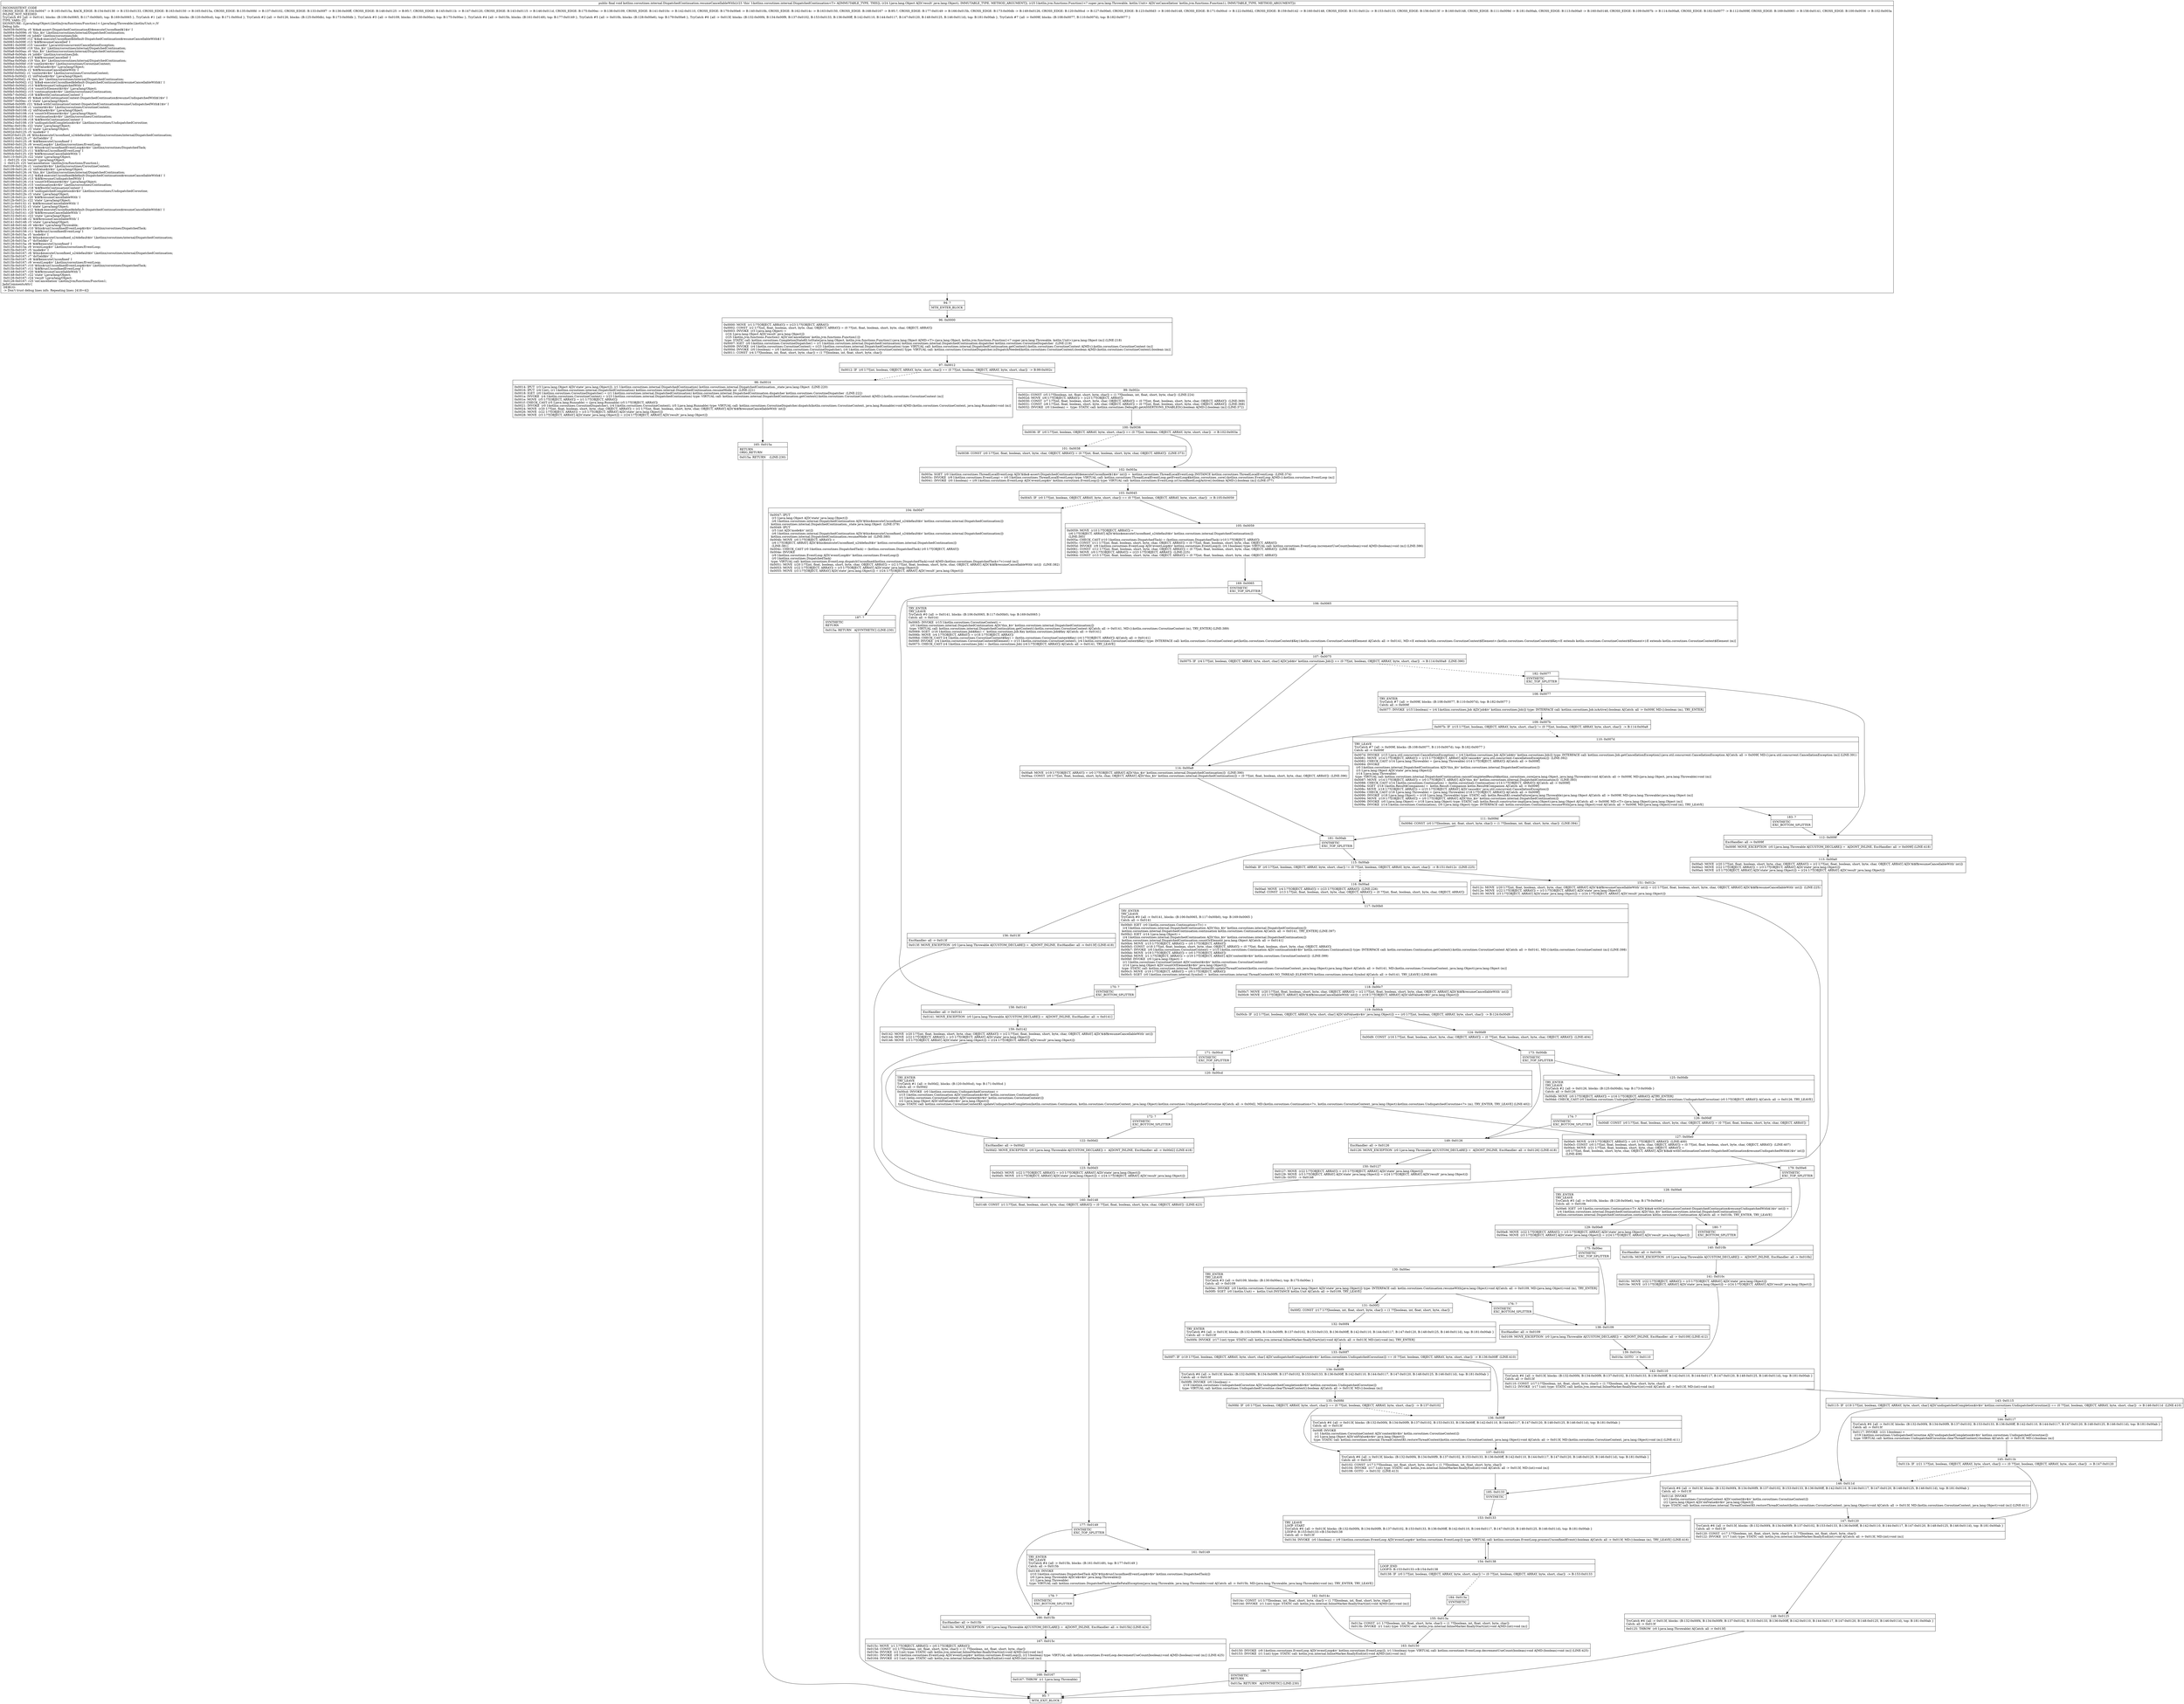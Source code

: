 digraph "CFG forkotlinx.coroutines.internal.DispatchedContinuation.resumeCancellableWith(Ljava\/lang\/Object;Lkotlin\/jvm\/functions\/Function1;)V" {
Node_94 [shape=record,label="{94\:\ ?|MTH_ENTER_BLOCK\l}"];
Node_96 [shape=record,label="{96\:\ 0x0000|0x0000: MOVE  (r1 I:??[OBJECT, ARRAY]) = (r23 I:??[OBJECT, ARRAY]) \l0x0002: CONST  (r2 I:??[int, float, boolean, short, byte, char, OBJECT, ARRAY]) = (0 ??[int, float, boolean, short, byte, char, OBJECT, ARRAY]) \l0x0003: INVOKE  (r3 I:java.lang.Object) = \l  (r24 I:java.lang.Object A[D('result' java.lang.Object)])\l  (r25 I:kotlin.jvm.functions.Function1 A[D('onCancellation' kotlin.jvm.functions.Function1)])\l type: STATIC call: kotlinx.coroutines.CompletionStateKt.toState(java.lang.Object, kotlin.jvm.functions.Function1):java.lang.Object A[MD:\<T\>:(java.lang.Object, kotlin.jvm.functions.Function1\<? super java.lang.Throwable, kotlin.Unit\>):java.lang.Object (m)] (LINE:218)\l0x0007: IGET  (r0 I:kotlinx.coroutines.CoroutineDispatcher) = (r1 I:kotlinx.coroutines.internal.DispatchedContinuation) kotlinx.coroutines.internal.DispatchedContinuation.dispatcher kotlinx.coroutines.CoroutineDispatcher  (LINE:219)\l0x0009: INVOKE  (r4 I:kotlin.coroutines.CoroutineContext) = (r23 I:kotlinx.coroutines.internal.DispatchedContinuation) type: VIRTUAL call: kotlinx.coroutines.internal.DispatchedContinuation.getContext():kotlin.coroutines.CoroutineContext A[MD:():kotlin.coroutines.CoroutineContext (m)]\l0x000d: INVOKE  (r0 I:boolean) = (r0 I:kotlinx.coroutines.CoroutineDispatcher), (r4 I:kotlin.coroutines.CoroutineContext) type: VIRTUAL call: kotlinx.coroutines.CoroutineDispatcher.isDispatchNeeded(kotlin.coroutines.CoroutineContext):boolean A[MD:(kotlin.coroutines.CoroutineContext):boolean (m)]\l0x0011: CONST  (r4 I:??[boolean, int, float, short, byte, char]) = (1 ??[boolean, int, float, short, byte, char]) \l}"];
Node_97 [shape=record,label="{97\:\ 0x0012|0x0012: IF  (r0 I:??[int, boolean, OBJECT, ARRAY, byte, short, char]) == (0 ??[int, boolean, OBJECT, ARRAY, byte, short, char])  \-\> B:99:0x002c \l}"];
Node_98 [shape=record,label="{98\:\ 0x0014|0x0014: IPUT  (r3 I:java.lang.Object A[D('state' java.lang.Object)]), (r1 I:kotlinx.coroutines.internal.DispatchedContinuation) kotlinx.coroutines.internal.DispatchedContinuation._state java.lang.Object  (LINE:220)\l0x0016: IPUT  (r4 I:int), (r1 I:kotlinx.coroutines.internal.DispatchedContinuation) kotlinx.coroutines.internal.DispatchedContinuation.resumeMode int  (LINE:221)\l0x0018: IGET  (r0 I:kotlinx.coroutines.CoroutineDispatcher) = (r1 I:kotlinx.coroutines.internal.DispatchedContinuation) kotlinx.coroutines.internal.DispatchedContinuation.dispatcher kotlinx.coroutines.CoroutineDispatcher  (LINE:222)\l0x001a: INVOKE  (r4 I:kotlin.coroutines.CoroutineContext) = (r23 I:kotlinx.coroutines.internal.DispatchedContinuation) type: VIRTUAL call: kotlinx.coroutines.internal.DispatchedContinuation.getContext():kotlin.coroutines.CoroutineContext A[MD:():kotlin.coroutines.CoroutineContext (m)]\l0x001e: MOVE  (r5 I:??[OBJECT, ARRAY]) = (r1 I:??[OBJECT, ARRAY]) \l0x001f: CHECK_CAST (r5 I:java.lang.Runnable) = (java.lang.Runnable) (r5 I:??[OBJECT, ARRAY]) \l0x0021: INVOKE  (r0 I:kotlinx.coroutines.CoroutineDispatcher), (r4 I:kotlin.coroutines.CoroutineContext), (r5 I:java.lang.Runnable) type: VIRTUAL call: kotlinx.coroutines.CoroutineDispatcher.dispatch(kotlin.coroutines.CoroutineContext, java.lang.Runnable):void A[MD:(kotlin.coroutines.CoroutineContext, java.lang.Runnable):void (m)]\l0x0024: MOVE  (r20 I:??[int, float, boolean, short, byte, char, OBJECT, ARRAY]) = (r2 I:??[int, float, boolean, short, byte, char, OBJECT, ARRAY] A[D('$i$f$resumeCancellableWith' int)]) \l0x0026: MOVE  (r22 I:??[OBJECT, ARRAY]) = (r3 I:??[OBJECT, ARRAY] A[D('state' java.lang.Object)]) \l0x0028: MOVE  (r3 I:??[OBJECT, ARRAY] A[D('state' java.lang.Object)]) = (r24 I:??[OBJECT, ARRAY] A[D('result' java.lang.Object)]) \l}"];
Node_165 [shape=record,label="{165\:\ 0x015a|RETURN\lORIG_RETURN\l|0x015a: RETURN    (LINE:230)\l}"];
Node_95 [shape=record,label="{95\:\ ?|MTH_EXIT_BLOCK\l}"];
Node_99 [shape=record,label="{99\:\ 0x002c|0x002c: CONST  (r5 I:??[boolean, int, float, short, byte, char]) = (1 ??[boolean, int, float, short, byte, char])  (LINE:224)\l0x002d: MOVE  (r6 I:??[OBJECT, ARRAY]) = (r23 I:??[OBJECT, ARRAY]) \l0x0030: CONST  (r7 I:??[int, float, boolean, short, byte, char, OBJECT, ARRAY]) = (0 ??[int, float, boolean, short, byte, char, OBJECT, ARRAY])  (LINE:369)\l0x0031: CONST  (r8 I:??[int, float, boolean, short, byte, char, OBJECT, ARRAY]) = (0 ??[int, float, boolean, short, byte, char, OBJECT, ARRAY])  (LINE:368)\l0x0032: INVOKE  (r0 I:boolean) =  type: STATIC call: kotlinx.coroutines.DebugKt.getASSERTIONS_ENABLED():boolean A[MD:():boolean (m)] (LINE:372)\l}"];
Node_100 [shape=record,label="{100\:\ 0x0036|0x0036: IF  (r0 I:??[int, boolean, OBJECT, ARRAY, byte, short, char]) == (0 ??[int, boolean, OBJECT, ARRAY, byte, short, char])  \-\> B:102:0x003a \l}"];
Node_101 [shape=record,label="{101\:\ 0x0038|0x0038: CONST  (r0 I:??[int, float, boolean, short, byte, char, OBJECT, ARRAY]) = (0 ??[int, float, boolean, short, byte, char, OBJECT, ARRAY])  (LINE:373)\l}"];
Node_102 [shape=record,label="{102\:\ 0x003a|0x003a: SGET  (r0 I:kotlinx.coroutines.ThreadLocalEventLoop A[D('$i$a$\-assert\-DispatchedContinuationKt$executeUnconfined$1$iv' int)]) =  kotlinx.coroutines.ThreadLocalEventLoop.INSTANCE kotlinx.coroutines.ThreadLocalEventLoop  (LINE:374)\l0x003c: INVOKE  (r9 I:kotlinx.coroutines.EventLoop) = (r0 I:kotlinx.coroutines.ThreadLocalEventLoop) type: VIRTUAL call: kotlinx.coroutines.ThreadLocalEventLoop.getEventLoop$kotlinx_coroutines_core():kotlinx.coroutines.EventLoop A[MD:():kotlinx.coroutines.EventLoop (m)]\l0x0041: INVOKE  (r0 I:boolean) = (r9 I:kotlinx.coroutines.EventLoop A[D('eventLoop$iv' kotlinx.coroutines.EventLoop)]) type: VIRTUAL call: kotlinx.coroutines.EventLoop.isUnconfinedLoopActive():boolean A[MD:():boolean (m)] (LINE:377)\l}"];
Node_103 [shape=record,label="{103\:\ 0x0045|0x0045: IF  (r0 I:??[int, boolean, OBJECT, ARRAY, byte, short, char]) == (0 ??[int, boolean, OBJECT, ARRAY, byte, short, char])  \-\> B:105:0x0059 \l}"];
Node_104 [shape=record,label="{104\:\ 0x0047|0x0047: IPUT  \l  (r3 I:java.lang.Object A[D('state' java.lang.Object)])\l  (r6 I:kotlinx.coroutines.internal.DispatchedContinuation A[D('$this$executeUnconfined_u24default$iv' kotlinx.coroutines.internal.DispatchedContinuation)])\l kotlinx.coroutines.internal.DispatchedContinuation._state java.lang.Object  (LINE:379)\l0x0049: IPUT  \l  (r5 I:int A[D('mode$iv' int)])\l  (r6 I:kotlinx.coroutines.internal.DispatchedContinuation A[D('$this$executeUnconfined_u24default$iv' kotlinx.coroutines.internal.DispatchedContinuation)])\l kotlinx.coroutines.internal.DispatchedContinuation.resumeMode int  (LINE:380)\l0x004b: MOVE  (r0 I:??[OBJECT, ARRAY]) = \l  (r6 I:??[OBJECT, ARRAY] A[D('$this$executeUnconfined_u24default$iv' kotlinx.coroutines.internal.DispatchedContinuation)])\l  (LINE:381)\l0x004c: CHECK_CAST (r0 I:kotlinx.coroutines.DispatchedTask) = (kotlinx.coroutines.DispatchedTask) (r0 I:??[OBJECT, ARRAY]) \l0x004e: INVOKE  \l  (r9 I:kotlinx.coroutines.EventLoop A[D('eventLoop$iv' kotlinx.coroutines.EventLoop)])\l  (r0 I:kotlinx.coroutines.DispatchedTask)\l type: VIRTUAL call: kotlinx.coroutines.EventLoop.dispatchUnconfined(kotlinx.coroutines.DispatchedTask):void A[MD:(kotlinx.coroutines.DispatchedTask\<?\>):void (m)]\l0x0051: MOVE  (r20 I:??[int, float, boolean, short, byte, char, OBJECT, ARRAY]) = (r2 I:??[int, float, boolean, short, byte, char, OBJECT, ARRAY] A[D('$i$f$resumeCancellableWith' int)])  (LINE:382)\l0x0053: MOVE  (r22 I:??[OBJECT, ARRAY]) = (r3 I:??[OBJECT, ARRAY] A[D('state' java.lang.Object)]) \l0x0055: MOVE  (r3 I:??[OBJECT, ARRAY] A[D('state' java.lang.Object)]) = (r24 I:??[OBJECT, ARRAY] A[D('result' java.lang.Object)]) \l}"];
Node_187 [shape=record,label="{187\:\ ?|SYNTHETIC\lRETURN\l|0x015a: RETURN   A[SYNTHETIC] (LINE:230)\l}"];
Node_105 [shape=record,label="{105\:\ 0x0059|0x0059: MOVE  (r10 I:??[OBJECT, ARRAY]) = \l  (r6 I:??[OBJECT, ARRAY] A[D('$this$executeUnconfined_u24default$iv' kotlinx.coroutines.internal.DispatchedContinuation)])\l  (LINE:385)\l0x005a: CHECK_CAST (r10 I:kotlinx.coroutines.DispatchedTask) = (kotlinx.coroutines.DispatchedTask) (r10 I:??[OBJECT, ARRAY]) \l0x005c: CONST  (r11 I:??[int, float, boolean, short, byte, char, OBJECT, ARRAY]) = (0 ??[int, float, boolean, short, byte, char, OBJECT, ARRAY]) \l0x005d: INVOKE  (r9 I:kotlinx.coroutines.EventLoop A[D('eventLoop$iv' kotlinx.coroutines.EventLoop)]), (r4 I:boolean) type: VIRTUAL call: kotlinx.coroutines.EventLoop.incrementUseCount(boolean):void A[MD:(boolean):void (m)] (LINE:386)\l0x0061: CONST  (r12 I:??[int, float, boolean, short, byte, char, OBJECT, ARRAY]) = (0 ??[int, float, boolean, short, byte, char, OBJECT, ARRAY])  (LINE:388)\l0x0062: MOVE  (r0 I:??[OBJECT, ARRAY]) = (r23 I:??[OBJECT, ARRAY])  (LINE:225)\l0x0064: CONST  (r13 I:??[int, float, boolean, short, byte, char, OBJECT, ARRAY]) = (0 ??[int, float, boolean, short, byte, char, OBJECT, ARRAY]) \l}"];
Node_169 [shape=record,label="{169\:\ 0x0065|SYNTHETIC\lEXC_TOP_SPLITTER\l}"];
Node_106 [shape=record,label="{106\:\ 0x0065|TRY_ENTER\lTRY_LEAVE\lTryCatch #0 \{all \-\> 0x0141, blocks: (B:106:0x0065, B:117:0x00b0), top: B:169:0x0065 \}\lCatch: all \-\> 0x0141\l|0x0065: INVOKE  (r15 I:kotlin.coroutines.CoroutineContext) = \l  (r0 I:kotlinx.coroutines.internal.DispatchedContinuation A[D('this_$iv' kotlinx.coroutines.internal.DispatchedContinuation)])\l type: VIRTUAL call: kotlinx.coroutines.internal.DispatchedContinuation.getContext():kotlin.coroutines.CoroutineContext A[Catch: all \-\> 0x0141, MD:():kotlin.coroutines.CoroutineContext (m), TRY_ENTER] (LINE:389)\l0x0069: SGET  (r16 I:kotlinx.coroutines.Job$Key) =  kotlinx.coroutines.Job.Key kotlinx.coroutines.Job$Key A[Catch: all \-\> 0x0141]\l0x006b: MOVE  (r4 I:??[OBJECT, ARRAY]) = (r16 I:??[OBJECT, ARRAY]) \l0x006d: CHECK_CAST (r4 I:kotlin.coroutines.CoroutineContext$Key) = (kotlin.coroutines.CoroutineContext$Key) (r4 I:??[OBJECT, ARRAY]) A[Catch: all \-\> 0x0141]\l0x006f: INVOKE  (r4 I:kotlin.coroutines.CoroutineContext$Element) = (r15 I:kotlin.coroutines.CoroutineContext), (r4 I:kotlin.coroutines.CoroutineContext$Key) type: INTERFACE call: kotlin.coroutines.CoroutineContext.get(kotlin.coroutines.CoroutineContext$Key):kotlin.coroutines.CoroutineContext$Element A[Catch: all \-\> 0x0141, MD:\<E extends kotlin.coroutines.CoroutineContext$Element\>:(kotlin.coroutines.CoroutineContext$Key\<E extends kotlin.coroutines.CoroutineContext$Element\>):E extends kotlin.coroutines.CoroutineContext$Element (m)]\l0x0073: CHECK_CAST (r4 I:kotlinx.coroutines.Job) = (kotlinx.coroutines.Job) (r4 I:??[OBJECT, ARRAY]) A[Catch: all \-\> 0x0141, TRY_LEAVE]\l}"];
Node_107 [shape=record,label="{107\:\ 0x0075|0x0075: IF  (r4 I:??[int, boolean, OBJECT, ARRAY, byte, short, char] A[D('job$iv' kotlinx.coroutines.Job)]) == (0 ??[int, boolean, OBJECT, ARRAY, byte, short, char])  \-\> B:114:0x00a8  (LINE:390)\l}"];
Node_114 [shape=record,label="{114\:\ 0x00a8|0x00a8: MOVE  (r19 I:??[OBJECT, ARRAY]) = (r0 I:??[OBJECT, ARRAY] A[D('this_$iv' kotlinx.coroutines.internal.DispatchedContinuation)])  (LINE:390)\l0x00aa: CONST  (r0 I:??[int, float, boolean, short, byte, char, OBJECT, ARRAY] A[D('this_$iv' kotlinx.coroutines.internal.DispatchedContinuation)]) = (0 ??[int, float, boolean, short, byte, char, OBJECT, ARRAY])  (LINE:396)\l}"];
Node_181 [shape=record,label="{181\:\ 0x00ab|SYNTHETIC\lEXC_TOP_SPLITTER\l}"];
Node_115 [shape=record,label="{115\:\ 0x00ab|0x00ab: IF  (r0 I:??[int, boolean, OBJECT, ARRAY, byte, short, char]) != (0 ??[int, boolean, OBJECT, ARRAY, byte, short, char])  \-\> B:151:0x012c  (LINE:225)\l}"];
Node_116 [shape=record,label="{116\:\ 0x00ad|0x00ad: MOVE  (r4 I:??[OBJECT, ARRAY]) = (r23 I:??[OBJECT, ARRAY])  (LINE:226)\l0x00af: CONST  (r13 I:??[int, float, boolean, short, byte, char, OBJECT, ARRAY]) = (0 ??[int, float, boolean, short, byte, char, OBJECT, ARRAY]) \l}"];
Node_117 [shape=record,label="{117\:\ 0x00b0|TRY_ENTER\lTRY_LEAVE\lTryCatch #0 \{all \-\> 0x0141, blocks: (B:106:0x0065, B:117:0x00b0), top: B:169:0x0065 \}\lCatch: all \-\> 0x0141\l|0x00b0: IGET  (r0 I:kotlin.coroutines.Continuation\<T\>) = \l  (r4 I:kotlinx.coroutines.internal.DispatchedContinuation A[D('this_$iv' kotlinx.coroutines.internal.DispatchedContinuation)])\l kotlinx.coroutines.internal.DispatchedContinuation.continuation kotlin.coroutines.Continuation A[Catch: all \-\> 0x0141, TRY_ENTER] (LINE:397)\l0x00b2: IGET  (r14 I:java.lang.Object) = \l  (r4 I:kotlinx.coroutines.internal.DispatchedContinuation A[D('this_$iv' kotlinx.coroutines.internal.DispatchedContinuation)])\l kotlinx.coroutines.internal.DispatchedContinuation.countOrElement java.lang.Object A[Catch: all \-\> 0x0141]\l0x00b4: MOVE  (r15 I:??[OBJECT, ARRAY]) = (r0 I:??[OBJECT, ARRAY]) \l0x00b5: CONST  (r18 I:??[int, float, boolean, short, byte, char, OBJECT, ARRAY]) = (0 ??[int, float, boolean, short, byte, char, OBJECT, ARRAY]) \l0x00b7: INVOKE  (r0 I:kotlin.coroutines.CoroutineContext) = (r15 I:kotlin.coroutines.Continuation A[D('continuation$iv$iv' kotlin.coroutines.Continuation)]) type: INTERFACE call: kotlin.coroutines.Continuation.getContext():kotlin.coroutines.CoroutineContext A[Catch: all \-\> 0x0141, MD:():kotlin.coroutines.CoroutineContext (m)] (LINE:398)\l0x00bb: MOVE  (r19 I:??[OBJECT, ARRAY]) = (r0 I:??[OBJECT, ARRAY]) \l0x00bd: MOVE  (r1 I:??[OBJECT, ARRAY]) = (r19 I:??[OBJECT, ARRAY] A[D('context$iv$iv' kotlin.coroutines.CoroutineContext)])  (LINE:399)\l0x00bf: INVOKE  (r0 I:java.lang.Object) = \l  (r1 I:kotlin.coroutines.CoroutineContext A[D('context$iv$iv' kotlin.coroutines.CoroutineContext)])\l  (r14 I:java.lang.Object A[D('countOrElement$iv$iv' java.lang.Object)])\l type: STATIC call: kotlinx.coroutines.internal.ThreadContextKt.updateThreadContext(kotlin.coroutines.CoroutineContext, java.lang.Object):java.lang.Object A[Catch: all \-\> 0x0141, MD:(kotlin.coroutines.CoroutineContext, java.lang.Object):java.lang.Object (m)]\l0x00c3: MOVE  (r19 I:??[OBJECT, ARRAY]) = (r0 I:??[OBJECT, ARRAY]) \l0x00c5: SGET  (r0 I:kotlinx.coroutines.internal.Symbol) =  kotlinx.coroutines.internal.ThreadContextKt.NO_THREAD_ELEMENTS kotlinx.coroutines.internal.Symbol A[Catch: all \-\> 0x0141, TRY_LEAVE] (LINE:400)\l}"];
Node_118 [shape=record,label="{118\:\ 0x00c7|0x00c7: MOVE  (r20 I:??[int, float, boolean, short, byte, char, OBJECT, ARRAY]) = (r2 I:??[int, float, boolean, short, byte, char, OBJECT, ARRAY] A[D('$i$f$resumeCancellableWith' int)]) \l0x00c9: MOVE  (r2 I:??[OBJECT, ARRAY] A[D('$i$f$resumeCancellableWith' int)]) = (r19 I:??[OBJECT, ARRAY] A[D('oldValue$iv$iv' java.lang.Object)]) \l}"];
Node_119 [shape=record,label="{119\:\ 0x00cb|0x00cb: IF  (r2 I:??[int, boolean, OBJECT, ARRAY, byte, short, char] A[D('oldValue$iv$iv' java.lang.Object)]) == (r0 I:??[int, boolean, OBJECT, ARRAY, byte, short, char])  \-\> B:124:0x00d9 \l}"];
Node_124 [shape=record,label="{124\:\ 0x00d9|0x00d9: CONST  (r16 I:??[int, float, boolean, short, byte, char, OBJECT, ARRAY]) = (0 ??[int, float, boolean, short, byte, char, OBJECT, ARRAY])  (LINE:404)\l}"];
Node_173 [shape=record,label="{173\:\ 0x00db|SYNTHETIC\lEXC_TOP_SPLITTER\l}"];
Node_125 [shape=record,label="{125\:\ 0x00db|TRY_ENTER\lTRY_LEAVE\lTryCatch #2 \{all \-\> 0x0126, blocks: (B:125:0x00db), top: B:173:0x00db \}\lCatch: all \-\> 0x0126\l|0x00db: MOVE  (r0 I:??[OBJECT, ARRAY]) = (r16 I:??[OBJECT, ARRAY]) A[TRY_ENTER]\l0x00dd: CHECK_CAST (r0 I:kotlinx.coroutines.UndispatchedCoroutine) = (kotlinx.coroutines.UndispatchedCoroutine) (r0 I:??[OBJECT, ARRAY]) A[Catch: all \-\> 0x0126, TRY_LEAVE]\l}"];
Node_126 [shape=record,label="{126\:\ 0x00df|0x00df: CONST  (r0 I:??[int, float, boolean, short, byte, char, OBJECT, ARRAY]) = (0 ??[int, float, boolean, short, byte, char, OBJECT, ARRAY]) \l}"];
Node_127 [shape=record,label="{127\:\ 0x00e0|0x00e0: MOVE  (r19 I:??[OBJECT, ARRAY]) = (r0 I:??[OBJECT, ARRAY])  (LINE:400)\l0x00e3: CONST  (r0 I:??[int, float, boolean, short, byte, char, OBJECT, ARRAY]) = (0 ??[int, float, boolean, short, byte, char, OBJECT, ARRAY])  (LINE:407)\l0x00e4: MOVE  (r21 I:??[int, float, boolean, short, byte, char, OBJECT, ARRAY]) = \l  (r0 I:??[int, float, boolean, short, byte, char, OBJECT, ARRAY] A[D('$i$a$\-withContinuationContext\-DispatchedContinuation$resumeUndispatchedWith$1$iv' int)])\l  (LINE:408)\l}"];
Node_179 [shape=record,label="{179\:\ 0x00e6|SYNTHETIC\lEXC_TOP_SPLITTER\l}"];
Node_128 [shape=record,label="{128\:\ 0x00e6|TRY_ENTER\lTRY_LEAVE\lTryCatch #5 \{all \-\> 0x010b, blocks: (B:128:0x00e6), top: B:179:0x00e6 \}\lCatch: all \-\> 0x010b\l|0x00e6: IGET  (r0 I:kotlin.coroutines.Continuation\<T\> A[D('$i$a$\-withContinuationContext\-DispatchedContinuation$resumeUndispatchedWith$1$iv' int)]) = \l  (r4 I:kotlinx.coroutines.internal.DispatchedContinuation A[D('this_$iv' kotlinx.coroutines.internal.DispatchedContinuation)])\l kotlinx.coroutines.internal.DispatchedContinuation.continuation kotlin.coroutines.Continuation A[Catch: all \-\> 0x010b, TRY_ENTER, TRY_LEAVE]\l}"];
Node_129 [shape=record,label="{129\:\ 0x00e8|0x00e8: MOVE  (r22 I:??[OBJECT, ARRAY]) = (r3 I:??[OBJECT, ARRAY] A[D('state' java.lang.Object)]) \l0x00ea: MOVE  (r3 I:??[OBJECT, ARRAY] A[D('state' java.lang.Object)]) = (r24 I:??[OBJECT, ARRAY] A[D('result' java.lang.Object)]) \l}"];
Node_175 [shape=record,label="{175\:\ 0x00ec|SYNTHETIC\lEXC_TOP_SPLITTER\l}"];
Node_130 [shape=record,label="{130\:\ 0x00ec|TRY_ENTER\lTRY_LEAVE\lTryCatch #3 \{all \-\> 0x0109, blocks: (B:130:0x00ec), top: B:175:0x00ec \}\lCatch: all \-\> 0x0109\l|0x00ec: INVOKE  (r0 I:kotlin.coroutines.Continuation), (r3 I:java.lang.Object A[D('state' java.lang.Object)]) type: INTERFACE call: kotlin.coroutines.Continuation.resumeWith(java.lang.Object):void A[Catch: all \-\> 0x0109, MD:(java.lang.Object):void (m), TRY_ENTER]\l0x00f0: SGET  (r0 I:kotlin.Unit) =  kotlin.Unit.INSTANCE kotlin.Unit A[Catch: all \-\> 0x0109, TRY_LEAVE]\l}"];
Node_131 [shape=record,label="{131\:\ 0x00f2|0x00f2: CONST  (r17 I:??[boolean, int, float, short, byte, char]) = (1 ??[boolean, int, float, short, byte, char]) \l}"];
Node_132 [shape=record,label="{132\:\ 0x00f4|TRY_ENTER\lTryCatch #6 \{all \-\> 0x013f, blocks: (B:132:0x00f4, B:134:0x00f9, B:137:0x0102, B:153:0x0133, B:136:0x00ff, B:142:0x0110, B:144:0x0117, B:147:0x0120, B:148:0x0125, B:146:0x011d), top: B:181:0x00ab \}\lCatch: all \-\> 0x013f\l|0x00f4: INVOKE  (r17 I:int) type: STATIC call: kotlin.jvm.internal.InlineMarker.finallyStart(int):void A[Catch: all \-\> 0x013f, MD:(int):void (m), TRY_ENTER]\l}"];
Node_133 [shape=record,label="{133\:\ 0x00f7|0x00f7: IF  (r19 I:??[int, boolean, OBJECT, ARRAY, byte, short, char] A[D('undispatchedCompletion$iv$iv' kotlinx.coroutines.UndispatchedCoroutine)]) == (0 ??[int, boolean, OBJECT, ARRAY, byte, short, char])  \-\> B:136:0x00ff  (LINE:410)\l}"];
Node_134 [shape=record,label="{134\:\ 0x00f9|TryCatch #6 \{all \-\> 0x013f, blocks: (B:132:0x00f4, B:134:0x00f9, B:137:0x0102, B:153:0x0133, B:136:0x00ff, B:142:0x0110, B:144:0x0117, B:147:0x0120, B:148:0x0125, B:146:0x011d), top: B:181:0x00ab \}\lCatch: all \-\> 0x013f\l|0x00f9: INVOKE  (r0 I:boolean) = \l  (r19 I:kotlinx.coroutines.UndispatchedCoroutine A[D('undispatchedCompletion$iv$iv' kotlinx.coroutines.UndispatchedCoroutine)])\l type: VIRTUAL call: kotlinx.coroutines.UndispatchedCoroutine.clearThreadContext():boolean A[Catch: all \-\> 0x013f, MD:():boolean (m)]\l}"];
Node_135 [shape=record,label="{135\:\ 0x00fd|0x00fd: IF  (r0 I:??[int, boolean, OBJECT, ARRAY, byte, short, char]) == (0 ??[int, boolean, OBJECT, ARRAY, byte, short, char])  \-\> B:137:0x0102 \l}"];
Node_137 [shape=record,label="{137\:\ 0x0102|TryCatch #6 \{all \-\> 0x013f, blocks: (B:132:0x00f4, B:134:0x00f9, B:137:0x0102, B:153:0x0133, B:136:0x00ff, B:142:0x0110, B:144:0x0117, B:147:0x0120, B:148:0x0125, B:146:0x011d), top: B:181:0x00ab \}\lCatch: all \-\> 0x013f\l|0x0102: CONST  (r17 I:??[boolean, int, float, short, byte, char]) = (1 ??[boolean, int, float, short, byte, char]) \l0x0104: INVOKE  (r17 I:int) type: STATIC call: kotlin.jvm.internal.InlineMarker.finallyEnd(int):void A[Catch: all \-\> 0x013f, MD:(int):void (m)]\l0x0108: GOTO  \-\> 0x0132  (LINE:413)\l}"];
Node_185 [shape=record,label="{185\:\ 0x0133|SYNTHETIC\l}"];
Node_153 [shape=record,label="{153\:\ 0x0133|TRY_LEAVE\lLOOP_START\lTryCatch #6 \{all \-\> 0x013f, blocks: (B:132:0x00f4, B:134:0x00f9, B:137:0x0102, B:153:0x0133, B:136:0x00ff, B:142:0x0110, B:144:0x0117, B:147:0x0120, B:148:0x0125, B:146:0x011d), top: B:181:0x00ab \}\lLOOP:0: B:153:0x0133\-\>B:154:0x0138\lCatch: all \-\> 0x013f\l|0x0134: INVOKE  (r0 I:boolean) = (r9 I:kotlinx.coroutines.EventLoop A[D('eventLoop$iv' kotlinx.coroutines.EventLoop)]) type: VIRTUAL call: kotlinx.coroutines.EventLoop.processUnconfinedEvent():boolean A[Catch: all \-\> 0x013f, MD:():boolean (m), TRY_LEAVE] (LINE:416)\l}"];
Node_154 [shape=record,label="{154\:\ 0x0138|LOOP_END\lLOOP:0: B:153:0x0133\-\>B:154:0x0138\l|0x0138: IF  (r0 I:??[int, boolean, OBJECT, ARRAY, byte, short, char]) != (0 ??[int, boolean, OBJECT, ARRAY, byte, short, char])  \-\> B:153:0x0133 \l}"];
Node_184 [shape=record,label="{184\:\ 0x013a|SYNTHETIC\l}"];
Node_155 [shape=record,label="{155\:\ 0x013a|0x013a: CONST  (r1 I:??[boolean, int, float, short, byte, char]) = (1 ??[boolean, int, float, short, byte, char]) \l0x013b: INVOKE  (r1 I:int) type: STATIC call: kotlin.jvm.internal.InlineMarker.finallyStart(int):void A[MD:(int):void (m)]\l}"];
Node_163 [shape=record,label="{163\:\ 0x0150|0x0150: INVOKE  (r9 I:kotlinx.coroutines.EventLoop A[D('eventLoop$iv' kotlinx.coroutines.EventLoop)]), (r1 I:boolean) type: VIRTUAL call: kotlinx.coroutines.EventLoop.decrementUseCount(boolean):void A[MD:(boolean):void (m)] (LINE:425)\l0x0153: INVOKE  (r1 I:int) type: STATIC call: kotlin.jvm.internal.InlineMarker.finallyEnd(int):void A[MD:(int):void (m)]\l}"];
Node_186 [shape=record,label="{186\:\ ?|SYNTHETIC\lRETURN\l|0x015a: RETURN   A[SYNTHETIC] (LINE:230)\l}"];
Node_136 [shape=record,label="{136\:\ 0x00ff|TryCatch #6 \{all \-\> 0x013f, blocks: (B:132:0x00f4, B:134:0x00f9, B:137:0x0102, B:153:0x0133, B:136:0x00ff, B:142:0x0110, B:144:0x0117, B:147:0x0120, B:148:0x0125, B:146:0x011d), top: B:181:0x00ab \}\lCatch: all \-\> 0x013f\l|0x00ff: INVOKE  \l  (r1 I:kotlin.coroutines.CoroutineContext A[D('context$iv$iv' kotlin.coroutines.CoroutineContext)])\l  (r2 I:java.lang.Object A[D('oldValue$iv$iv' java.lang.Object)])\l type: STATIC call: kotlinx.coroutines.internal.ThreadContextKt.restoreThreadContext(kotlin.coroutines.CoroutineContext, java.lang.Object):void A[Catch: all \-\> 0x013f, MD:(kotlin.coroutines.CoroutineContext, java.lang.Object):void (m)] (LINE:411)\l}"];
Node_176 [shape=record,label="{176\:\ ?|SYNTHETIC\lEXC_BOTTOM_SPLITTER\l}"];
Node_138 [shape=record,label="{138\:\ 0x0109|ExcHandler: all \-\> 0x0109\l|0x0109: MOVE_EXCEPTION  (r0 I:java.lang.Throwable A[CUSTOM_DECLARE]) =  A[DONT_INLINE, ExcHandler: all \-\> 0x0109] (LINE:412)\l}"];
Node_139 [shape=record,label="{139\:\ 0x010a|0x010a: GOTO  \-\> 0x0110 \l}"];
Node_142 [shape=record,label="{142\:\ 0x0110|TryCatch #6 \{all \-\> 0x013f, blocks: (B:132:0x00f4, B:134:0x00f9, B:137:0x0102, B:153:0x0133, B:136:0x00ff, B:142:0x0110, B:144:0x0117, B:147:0x0120, B:148:0x0125, B:146:0x011d), top: B:181:0x00ab \}\lCatch: all \-\> 0x013f\l|0x0110: CONST  (r17 I:??[boolean, int, float, short, byte, char]) = (1 ??[boolean, int, float, short, byte, char]) \l0x0112: INVOKE  (r17 I:int) type: STATIC call: kotlin.jvm.internal.InlineMarker.finallyStart(int):void A[Catch: all \-\> 0x013f, MD:(int):void (m)]\l}"];
Node_143 [shape=record,label="{143\:\ 0x0115|0x0115: IF  (r19 I:??[int, boolean, OBJECT, ARRAY, byte, short, char] A[D('undispatchedCompletion$iv$iv' kotlinx.coroutines.UndispatchedCoroutine)]) == (0 ??[int, boolean, OBJECT, ARRAY, byte, short, char])  \-\> B:146:0x011d  (LINE:410)\l}"];
Node_144 [shape=record,label="{144\:\ 0x0117|TryCatch #6 \{all \-\> 0x013f, blocks: (B:132:0x00f4, B:134:0x00f9, B:137:0x0102, B:153:0x0133, B:136:0x00ff, B:142:0x0110, B:144:0x0117, B:147:0x0120, B:148:0x0125, B:146:0x011d), top: B:181:0x00ab \}\lCatch: all \-\> 0x013f\l|0x0117: INVOKE  (r21 I:boolean) = \l  (r19 I:kotlinx.coroutines.UndispatchedCoroutine A[D('undispatchedCompletion$iv$iv' kotlinx.coroutines.UndispatchedCoroutine)])\l type: VIRTUAL call: kotlinx.coroutines.UndispatchedCoroutine.clearThreadContext():boolean A[Catch: all \-\> 0x013f, MD:():boolean (m)]\l}"];
Node_145 [shape=record,label="{145\:\ 0x011b|0x011b: IF  (r21 I:??[int, boolean, OBJECT, ARRAY, byte, short, char]) == (0 ??[int, boolean, OBJECT, ARRAY, byte, short, char])  \-\> B:147:0x0120 \l}"];
Node_147 [shape=record,label="{147\:\ 0x0120|TryCatch #6 \{all \-\> 0x013f, blocks: (B:132:0x00f4, B:134:0x00f9, B:137:0x0102, B:153:0x0133, B:136:0x00ff, B:142:0x0110, B:144:0x0117, B:147:0x0120, B:148:0x0125, B:146:0x011d), top: B:181:0x00ab \}\lCatch: all \-\> 0x013f\l|0x0120: CONST  (r17 I:??[boolean, int, float, short, byte, char]) = (1 ??[boolean, int, float, short, byte, char]) \l0x0122: INVOKE  (r17 I:int) type: STATIC call: kotlin.jvm.internal.InlineMarker.finallyEnd(int):void A[Catch: all \-\> 0x013f, MD:(int):void (m)]\l}"];
Node_148 [shape=record,label="{148\:\ 0x0125|TryCatch #6 \{all \-\> 0x013f, blocks: (B:132:0x00f4, B:134:0x00f9, B:137:0x0102, B:153:0x0133, B:136:0x00ff, B:142:0x0110, B:144:0x0117, B:147:0x0120, B:148:0x0125, B:146:0x011d), top: B:181:0x00ab \}\lCatch: all \-\> 0x013f\l|0x0125: THROW  (r0 I:java.lang.Throwable) A[Catch: all \-\> 0x013f]\l}"];
Node_146 [shape=record,label="{146\:\ 0x011d|TryCatch #6 \{all \-\> 0x013f, blocks: (B:132:0x00f4, B:134:0x00f9, B:137:0x0102, B:153:0x0133, B:136:0x00ff, B:142:0x0110, B:144:0x0117, B:147:0x0120, B:148:0x0125, B:146:0x011d), top: B:181:0x00ab \}\lCatch: all \-\> 0x013f\l|0x011d: INVOKE  \l  (r1 I:kotlin.coroutines.CoroutineContext A[D('context$iv$iv' kotlin.coroutines.CoroutineContext)])\l  (r2 I:java.lang.Object A[D('oldValue$iv$iv' java.lang.Object)])\l type: STATIC call: kotlinx.coroutines.internal.ThreadContextKt.restoreThreadContext(kotlin.coroutines.CoroutineContext, java.lang.Object):void A[Catch: all \-\> 0x013f, MD:(kotlin.coroutines.CoroutineContext, java.lang.Object):void (m)] (LINE:411)\l}"];
Node_180 [shape=record,label="{180\:\ ?|SYNTHETIC\lEXC_BOTTOM_SPLITTER\l}"];
Node_140 [shape=record,label="{140\:\ 0x010b|ExcHandler: all \-\> 0x010b\l|0x010b: MOVE_EXCEPTION  (r0 I:java.lang.Throwable A[CUSTOM_DECLARE]) =  A[DONT_INLINE, ExcHandler: all \-\> 0x010b]\l}"];
Node_141 [shape=record,label="{141\:\ 0x010c|0x010c: MOVE  (r22 I:??[OBJECT, ARRAY]) = (r3 I:??[OBJECT, ARRAY] A[D('state' java.lang.Object)]) \l0x010e: MOVE  (r3 I:??[OBJECT, ARRAY] A[D('state' java.lang.Object)]) = (r24 I:??[OBJECT, ARRAY] A[D('result' java.lang.Object)]) \l}"];
Node_174 [shape=record,label="{174\:\ ?|SYNTHETIC\lEXC_BOTTOM_SPLITTER\l}"];
Node_149 [shape=record,label="{149\:\ 0x0126|ExcHandler: all \-\> 0x0126\l|0x0126: MOVE_EXCEPTION  (r0 I:java.lang.Throwable A[CUSTOM_DECLARE]) =  A[DONT_INLINE, ExcHandler: all \-\> 0x0126] (LINE:418)\l}"];
Node_150 [shape=record,label="{150\:\ 0x0127|0x0127: MOVE  (r22 I:??[OBJECT, ARRAY]) = (r3 I:??[OBJECT, ARRAY] A[D('state' java.lang.Object)]) \l0x0129: MOVE  (r3 I:??[OBJECT, ARRAY] A[D('state' java.lang.Object)]) = (r24 I:??[OBJECT, ARRAY] A[D('result' java.lang.Object)]) \l0x012b: GOTO  \-\> 0x0148 \l}"];
Node_160 [shape=record,label="{160\:\ 0x0148|0x0148: CONST  (r1 I:??[int, float, boolean, short, byte, char, OBJECT, ARRAY]) = (0 ??[int, float, boolean, short, byte, char, OBJECT, ARRAY])  (LINE:423)\l}"];
Node_177 [shape=record,label="{177\:\ 0x0149|SYNTHETIC\lEXC_TOP_SPLITTER\l}"];
Node_161 [shape=record,label="{161\:\ 0x0149|TRY_ENTER\lTRY_LEAVE\lTryCatch #4 \{all \-\> 0x015b, blocks: (B:161:0x0149), top: B:177:0x0149 \}\lCatch: all \-\> 0x015b\l|0x0149: INVOKE  \l  (r10 I:kotlinx.coroutines.DispatchedTask A[D('$this$runUnconfinedEventLoop$iv$iv' kotlinx.coroutines.DispatchedTask)])\l  (r0 I:java.lang.Throwable A[D('e$iv$iv' java.lang.Throwable)])\l  (r1 I:java.lang.Throwable)\l type: VIRTUAL call: kotlinx.coroutines.DispatchedTask.handleFatalException(java.lang.Throwable, java.lang.Throwable):void A[Catch: all \-\> 0x015b, MD:(java.lang.Throwable, java.lang.Throwable):void (m), TRY_ENTER, TRY_LEAVE]\l}"];
Node_162 [shape=record,label="{162\:\ 0x014c|0x014c: CONST  (r1 I:??[boolean, int, float, short, byte, char]) = (1 ??[boolean, int, float, short, byte, char]) \l0x014d: INVOKE  (r1 I:int) type: STATIC call: kotlin.jvm.internal.InlineMarker.finallyStart(int):void A[MD:(int):void (m)]\l}"];
Node_178 [shape=record,label="{178\:\ ?|SYNTHETIC\lEXC_BOTTOM_SPLITTER\l}"];
Node_166 [shape=record,label="{166\:\ 0x015b|ExcHandler: all \-\> 0x015b\l|0x015b: MOVE_EXCEPTION  (r0 I:java.lang.Throwable A[CUSTOM_DECLARE]) =  A[DONT_INLINE, ExcHandler: all \-\> 0x015b] (LINE:424)\l}"];
Node_167 [shape=record,label="{167\:\ 0x015c|0x015c: MOVE  (r1 I:??[OBJECT, ARRAY]) = (r0 I:??[OBJECT, ARRAY]) \l0x015d: CONST  (r2 I:??[boolean, int, float, short, byte, char]) = (1 ??[boolean, int, float, short, byte, char]) \l0x015e: INVOKE  (r2 I:int) type: STATIC call: kotlin.jvm.internal.InlineMarker.finallyStart(int):void A[MD:(int):void (m)]\l0x0161: INVOKE  (r9 I:kotlinx.coroutines.EventLoop A[D('eventLoop$iv' kotlinx.coroutines.EventLoop)]), (r2 I:boolean) type: VIRTUAL call: kotlinx.coroutines.EventLoop.decrementUseCount(boolean):void A[MD:(boolean):void (m)] (LINE:425)\l0x0164: INVOKE  (r2 I:int) type: STATIC call: kotlin.jvm.internal.InlineMarker.finallyEnd(int):void A[MD:(int):void (m)]\l}"];
Node_168 [shape=record,label="{168\:\ 0x0167|0x0167: THROW  (r1 I:java.lang.Throwable) \l}"];
Node_171 [shape=record,label="{171\:\ 0x00cd|SYNTHETIC\lEXC_TOP_SPLITTER\l}"];
Node_120 [shape=record,label="{120\:\ 0x00cd|TRY_ENTER\lTRY_LEAVE\lTryCatch #1 \{all \-\> 0x00d2, blocks: (B:120:0x00cd), top: B:171:0x00cd \}\lCatch: all \-\> 0x00d2\l|0x00cd: INVOKE  (r0 I:kotlinx.coroutines.UndispatchedCoroutine) = \l  (r15 I:kotlin.coroutines.Continuation A[D('continuation$iv$iv' kotlin.coroutines.Continuation)])\l  (r1 I:kotlin.coroutines.CoroutineContext A[D('context$iv$iv' kotlin.coroutines.CoroutineContext)])\l  (r2 I:java.lang.Object A[D('oldValue$iv$iv' java.lang.Object)])\l type: STATIC call: kotlinx.coroutines.CoroutineContextKt.updateUndispatchedCompletion(kotlin.coroutines.Continuation, kotlin.coroutines.CoroutineContext, java.lang.Object):kotlinx.coroutines.UndispatchedCoroutine A[Catch: all \-\> 0x00d2, MD:(kotlin.coroutines.Continuation\<?\>, kotlin.coroutines.CoroutineContext, java.lang.Object):kotlinx.coroutines.UndispatchedCoroutine\<?\> (m), TRY_ENTER, TRY_LEAVE] (LINE:402)\l}"];
Node_172 [shape=record,label="{172\:\ ?|SYNTHETIC\lEXC_BOTTOM_SPLITTER\l}"];
Node_122 [shape=record,label="{122\:\ 0x00d2|ExcHandler: all \-\> 0x00d2\l|0x00d2: MOVE_EXCEPTION  (r0 I:java.lang.Throwable A[CUSTOM_DECLARE]) =  A[DONT_INLINE, ExcHandler: all \-\> 0x00d2] (LINE:418)\l}"];
Node_123 [shape=record,label="{123\:\ 0x00d3|0x00d3: MOVE  (r22 I:??[OBJECT, ARRAY]) = (r3 I:??[OBJECT, ARRAY] A[D('state' java.lang.Object)]) \l0x00d5: MOVE  (r3 I:??[OBJECT, ARRAY] A[D('state' java.lang.Object)]) = (r24 I:??[OBJECT, ARRAY] A[D('result' java.lang.Object)]) \l}"];
Node_170 [shape=record,label="{170\:\ ?|SYNTHETIC\lEXC_BOTTOM_SPLITTER\l}"];
Node_151 [shape=record,label="{151\:\ 0x012c|0x012c: MOVE  (r20 I:??[int, float, boolean, short, byte, char, OBJECT, ARRAY] A[D('$i$f$resumeCancellableWith' int)]) = (r2 I:??[int, float, boolean, short, byte, char, OBJECT, ARRAY] A[D('$i$f$resumeCancellableWith' int)])  (LINE:225)\l0x012e: MOVE  (r22 I:??[OBJECT, ARRAY]) = (r3 I:??[OBJECT, ARRAY] A[D('state' java.lang.Object)]) \l0x0130: MOVE  (r3 I:??[OBJECT, ARRAY] A[D('state' java.lang.Object)]) = (r24 I:??[OBJECT, ARRAY] A[D('result' java.lang.Object)]) \l}"];
Node_156 [shape=record,label="{156\:\ 0x013f|ExcHandler: all \-\> 0x013f\l|0x013f: MOVE_EXCEPTION  (r0 I:java.lang.Throwable A[CUSTOM_DECLARE]) =  A[DONT_INLINE, ExcHandler: all \-\> 0x013f] (LINE:418)\l}"];
Node_182 [shape=record,label="{182\:\ 0x0077|SYNTHETIC\lEXC_TOP_SPLITTER\l}"];
Node_108 [shape=record,label="{108\:\ 0x0077|TRY_ENTER\lTryCatch #7 \{all \-\> 0x009f, blocks: (B:108:0x0077, B:110:0x007d), top: B:182:0x0077 \}\lCatch: all \-\> 0x009f\l|0x0077: INVOKE  (r15 I:boolean) = (r4 I:kotlinx.coroutines.Job A[D('job$iv' kotlinx.coroutines.Job)]) type: INTERFACE call: kotlinx.coroutines.Job.isActive():boolean A[Catch: all \-\> 0x009f, MD:():boolean (m), TRY_ENTER]\l}"];
Node_109 [shape=record,label="{109\:\ 0x007b|0x007b: IF  (r15 I:??[int, boolean, OBJECT, ARRAY, byte, short, char]) != (0 ??[int, boolean, OBJECT, ARRAY, byte, short, char])  \-\> B:114:0x00a8 \l}"];
Node_110 [shape=record,label="{110\:\ 0x007d|TRY_LEAVE\lTryCatch #7 \{all \-\> 0x009f, blocks: (B:108:0x0077, B:110:0x007d), top: B:182:0x0077 \}\lCatch: all \-\> 0x009f\l|0x007d: INVOKE  (r15 I:java.util.concurrent.CancellationException) = (r4 I:kotlinx.coroutines.Job A[D('job$iv' kotlinx.coroutines.Job)]) type: INTERFACE call: kotlinx.coroutines.Job.getCancellationException():java.util.concurrent.CancellationException A[Catch: all \-\> 0x009f, MD:():java.util.concurrent.CancellationException (m)] (LINE:391)\l0x0081: MOVE  (r14 I:??[OBJECT, ARRAY]) = (r15 I:??[OBJECT, ARRAY] A[D('cause$iv' java.util.concurrent.CancellationException)])  (LINE:392)\l0x0082: CHECK_CAST (r14 I:java.lang.Throwable) = (java.lang.Throwable) (r14 I:??[OBJECT, ARRAY]) A[Catch: all \-\> 0x009f]\l0x0084: INVOKE  \l  (r0 I:kotlinx.coroutines.internal.DispatchedContinuation A[D('this_$iv' kotlinx.coroutines.internal.DispatchedContinuation)])\l  (r3 I:java.lang.Object A[D('state' java.lang.Object)])\l  (r14 I:java.lang.Throwable)\l type: VIRTUAL call: kotlinx.coroutines.internal.DispatchedContinuation.cancelCompletedResult$kotlinx_coroutines_core(java.lang.Object, java.lang.Throwable):void A[Catch: all \-\> 0x009f, MD:(java.lang.Object, java.lang.Throwable):void (m)]\l0x0087: MOVE  (r14 I:??[OBJECT, ARRAY]) = (r0 I:??[OBJECT, ARRAY] A[D('this_$iv' kotlinx.coroutines.internal.DispatchedContinuation)])  (LINE:393)\l0x0088: CHECK_CAST (r14 I:kotlin.coroutines.Continuation) = (kotlin.coroutines.Continuation) (r14 I:??[OBJECT, ARRAY]) A[Catch: all \-\> 0x009f]\l0x008a: SGET  (r18 I:kotlin.Result$Companion) =  kotlin.Result.Companion kotlin.Result$Companion A[Catch: all \-\> 0x009f]\l0x008c: MOVE  (r18 I:??[OBJECT, ARRAY]) = (r15 I:??[OBJECT, ARRAY] A[D('cause$iv' java.util.concurrent.CancellationException)]) \l0x008e: CHECK_CAST (r18 I:java.lang.Throwable) = (java.lang.Throwable) (r18 I:??[OBJECT, ARRAY]) A[Catch: all \-\> 0x009f]\l0x0090: INVOKE  (r18 I:java.lang.Object) = (r18 I:java.lang.Throwable) type: STATIC call: kotlin.ResultKt.createFailure(java.lang.Throwable):java.lang.Object A[Catch: all \-\> 0x009f, MD:(java.lang.Throwable):java.lang.Object (m)]\l0x0094: MOVE  (r19 I:??[OBJECT, ARRAY]) = (r0 I:??[OBJECT, ARRAY] A[D('this_$iv' kotlinx.coroutines.internal.DispatchedContinuation)]) \l0x0096: INVOKE  (r0 I:java.lang.Object) = (r18 I:java.lang.Object) type: STATIC call: kotlin.Result.constructor\-impl(java.lang.Object):java.lang.Object A[Catch: all \-\> 0x009f, MD:\<T\>:(java.lang.Object):java.lang.Object (m)]\l0x009a: INVOKE  (r14 I:kotlin.coroutines.Continuation), (r0 I:java.lang.Object) type: INTERFACE call: kotlin.coroutines.Continuation.resumeWith(java.lang.Object):void A[Catch: all \-\> 0x009f, MD:(java.lang.Object):void (m), TRY_LEAVE]\l}"];
Node_111 [shape=record,label="{111\:\ 0x009d|0x009d: CONST  (r0 I:??[boolean, int, float, short, byte, char]) = (1 ??[boolean, int, float, short, byte, char])  (LINE:394)\l}"];
Node_183 [shape=record,label="{183\:\ ?|SYNTHETIC\lEXC_BOTTOM_SPLITTER\l}"];
Node_112 [shape=record,label="{112\:\ 0x009f|ExcHandler: all \-\> 0x009f\l|0x009f: MOVE_EXCEPTION  (r0 I:java.lang.Throwable A[CUSTOM_DECLARE]) =  A[DONT_INLINE, ExcHandler: all \-\> 0x009f] (LINE:418)\l}"];
Node_113 [shape=record,label="{113\:\ 0x00a0|0x00a0: MOVE  (r20 I:??[int, float, boolean, short, byte, char, OBJECT, ARRAY]) = (r2 I:??[int, float, boolean, short, byte, char, OBJECT, ARRAY] A[D('$i$f$resumeCancellableWith' int)]) \l0x00a2: MOVE  (r22 I:??[OBJECT, ARRAY]) = (r3 I:??[OBJECT, ARRAY] A[D('state' java.lang.Object)]) \l0x00a4: MOVE  (r3 I:??[OBJECT, ARRAY] A[D('state' java.lang.Object)]) = (r24 I:??[OBJECT, ARRAY] A[D('result' java.lang.Object)]) \l}"];
Node_158 [shape=record,label="{158\:\ 0x0141|ExcHandler: all \-\> 0x0141\l|0x0141: MOVE_EXCEPTION  (r0 I:java.lang.Throwable A[CUSTOM_DECLARE]) =  A[DONT_INLINE, ExcHandler: all \-\> 0x0141]\l}"];
Node_159 [shape=record,label="{159\:\ 0x0142|0x0142: MOVE  (r20 I:??[int, float, boolean, short, byte, char, OBJECT, ARRAY]) = (r2 I:??[int, float, boolean, short, byte, char, OBJECT, ARRAY] A[D('$i$f$resumeCancellableWith' int)]) \l0x0144: MOVE  (r22 I:??[OBJECT, ARRAY]) = (r3 I:??[OBJECT, ARRAY] A[D('state' java.lang.Object)]) \l0x0146: MOVE  (r3 I:??[OBJECT, ARRAY] A[D('state' java.lang.Object)]) = (r24 I:??[OBJECT, ARRAY] A[D('result' java.lang.Object)]) \l}"];
MethodNode[shape=record,label="{public final void kotlinx.coroutines.internal.DispatchedContinuation.resumeCancellableWith((r23 'this' I:kotlinx.coroutines.internal.DispatchedContinuation\<T\> A[IMMUTABLE_TYPE, THIS]), (r24 I:java.lang.Object A[D('result' java.lang.Object), IMMUTABLE_TYPE, METHOD_ARGUMENT]), (r25 I:kotlin.jvm.functions.Function1\<? super java.lang.Throwable, kotlin.Unit\> A[D('onCancellation' kotlin.jvm.functions.Function1), IMMUTABLE_TYPE, METHOD_ARGUMENT]))  | INCONSISTENT_CODE\lCROSS_EDGE: B:104:0x0047 \-\> B:165:0x015a, BACK_EDGE: B:154:0x0138 \-\> B:153:0x0133, CROSS_EDGE: B:163:0x0150 \-\> B:165:0x015a, CROSS_EDGE: B:135:0x00fd \-\> B:137:0x0102, CROSS_EDGE: B:133:0x00f7 \-\> B:136:0x00ff, CROSS_EDGE: B:148:0x0125 \-\> B:95:?, CROSS_EDGE: B:145:0x011b \-\> B:147:0x0120, CROSS_EDGE: B:143:0x0115 \-\> B:146:0x011d, CROSS_EDGE: B:175:0x00ec \-\> B:138:0x0109, CROSS_EDGE: B:141:0x010c \-\> B:142:0x0110, CROSS_EDGE: B:179:0x00e6 \-\> B:140:0x010b, CROSS_EDGE: B:162:0x014c \-\> B:163:0x0150, CROSS_EDGE: B:168:0x0167 \-\> B:95:?, CROSS_EDGE: B:177:0x0149 \-\> B:166:0x015b, CROSS_EDGE: B:173:0x00db \-\> B:149:0x0126, CROSS_EDGE: B:120:0x00cd \-\> B:127:0x00e0, CROSS_EDGE: B:123:0x00d3 \-\> B:160:0x0148, CROSS_EDGE: B:171:0x00cd \-\> B:122:0x00d2, CROSS_EDGE: B:159:0x0142 \-\> B:160:0x0148, CROSS_EDGE: B:151:0x012c \-\> B:153:0x0133, CROSS_EDGE: B:156:0x013f \-\> B:160:0x0148, CROSS_EDGE: B:111:0x009d \-\> B:181:0x00ab, CROSS_EDGE: B:113:0x00a0 \-\> B:160:0x0148, CROSS_EDGE: B:109:0x007b \-\> B:114:0x00a8, CROSS_EDGE: B:182:0x0077 \-\> B:112:0x009f, CROSS_EDGE: B:169:0x0065 \-\> B:158:0x0141, CROSS_EDGE: B:100:0x0036 \-\> B:102:0x003a\lINLINE_NOT_NEEDED\lTryCatch #0 \{all \-\> 0x0141, blocks: (B:106:0x0065, B:117:0x00b0), top: B:169:0x0065 \}, TryCatch #1 \{all \-\> 0x00d2, blocks: (B:120:0x00cd), top: B:171:0x00cd \}, TryCatch #2 \{all \-\> 0x0126, blocks: (B:125:0x00db), top: B:173:0x00db \}, TryCatch #3 \{all \-\> 0x0109, blocks: (B:130:0x00ec), top: B:175:0x00ec \}, TryCatch #4 \{all \-\> 0x015b, blocks: (B:161:0x0149), top: B:177:0x0149 \}, TryCatch #5 \{all \-\> 0x010b, blocks: (B:128:0x00e6), top: B:179:0x00e6 \}, TryCatch #6 \{all \-\> 0x013f, blocks: (B:132:0x00f4, B:134:0x00f9, B:137:0x0102, B:153:0x0133, B:136:0x00ff, B:142:0x0110, B:144:0x0117, B:147:0x0120, B:148:0x0125, B:146:0x011d), top: B:181:0x00ab \}, TryCatch #7 \{all \-\> 0x009f, blocks: (B:108:0x0077, B:110:0x007d), top: B:182:0x0077 \}\lTYPE_VARS: [T]\lSIGNATURE: (Ljava\/lang\/Object;Lkotlin\/jvm\/functions\/Function1\<\-Ljava\/lang\/Throwable;Lkotlin\/Unit;\>;)V\lDebug Info:\l  0x0039\-0x003a: r0 '$i$a$\-assert\-DispatchedContinuationKt$executeUnconfined$1$iv' I\l  0x0064\-0x0096: r0 'this_$iv' Lkotlinx\/coroutines\/internal\/DispatchedContinuation;\l  0x0075\-0x009f: r4 'job$iv' Lkotlinx\/coroutines\/Job;\l  0x0062\-0x009f: r12 '$i$a$\-executeUnconfined$default\-DispatchedContinuation$resumeCancellableWith$1' I\l  0x0065\-0x009f: r13 '$i$f$resumeCancelled' I\l  0x0081\-0x009f: r15 'cause$iv' Ljava\/util\/concurrent\/CancellationException;\l  0x0096\-0x009f: r19 'this_$iv' Lkotlinx\/coroutines\/internal\/DispatchedContinuation;\l  0x00a8\-0x00aa: r0 'this_$iv' Lkotlinx\/coroutines\/internal\/DispatchedContinuation;\l  0x00a8\-0x00ab: r4 'job$iv' Lkotlinx\/coroutines\/Job;\l  0x00a8\-0x00ab: r13 '$i$f$resumeCancelled' I\l  0x00aa\-0x00ab: r19 'this_$iv' Lkotlinx\/coroutines\/internal\/DispatchedContinuation;\l  0x00bd\-0x00bf: r19 'context$iv$iv' Lkotlin\/coroutines\/CoroutineContext;\l  0x00c5\-0x00cb: r19 'oldValue$iv$iv' Ljava\/lang\/Object;\l  0x0003\-0x00cb: r2 '$i$f$resumeCancellableWith' I\l  0x00bf\-0x00d2: r1 'context$iv$iv' Lkotlin\/coroutines\/CoroutineContext;\l  0x00cb\-0x00d2: r2 'oldValue$iv$iv' Ljava\/lang\/Object;\l  0x00af\-0x00d2: r4 'this_$iv' Lkotlinx\/coroutines\/internal\/DispatchedContinuation;\l  0x00a8\-0x00d2: r12 '$i$a$\-executeUnconfined$default\-DispatchedContinuation$resumeCancellableWith$1' I\l  0x00b0\-0x00d2: r13 '$i$f$resumeUndispatchedWith' I\l  0x00b4\-0x00d2: r14 'countOrElement$iv$iv' Ljava\/lang\/Object;\l  0x00b5\-0x00d2: r15 'continuation$iv$iv' Lkotlin\/coroutines\/Continuation;\l  0x00b7\-0x00d2: r18 '$i$f$withContinuationContext' I\l  0x00e4\-0x00e6: r0 '$i$a$\-withContinuationContext\-DispatchedContinuation$resumeUndispatchedWith$1$iv' I\l  0x0007\-0x00ec: r3 'state' Ljava\/lang\/Object;\l  0x00e6\-0x00f0: r21 '$i$a$\-withContinuationContext\-DispatchedContinuation$resumeUndispatchedWith$1$iv' I\l  0x00d9\-0x0108: r1 'context$iv$iv' Lkotlin\/coroutines\/CoroutineContext;\l  0x00d9\-0x0108: r2 'oldValue$iv$iv' Ljava\/lang\/Object;\l  0x00d9\-0x0108: r14 'countOrElement$iv$iv' Ljava\/lang\/Object;\l  0x00d9\-0x0108: r15 'continuation$iv$iv' Lkotlin\/coroutines\/Continuation;\l  0x00d9\-0x0108: r18 '$i$f$withContinuationContext' I\l  0x00e2\-0x0108: r19 'undispatchedCompletion$iv$iv' Lkotlinx\/coroutines\/UndispatchedCoroutine;\l  0x00ec\-0x010b: r22 'state' Ljava\/lang\/Object;\l  0x010b\-0x0110: r3 'state' Ljava\/lang\/Object;\l  0x002d\-0x0125: r5 'mode$iv' I\l  0x002f\-0x0125: r6 '$this$executeUnconfined_u24default$iv' Lkotlinx\/coroutines\/internal\/DispatchedContinuation;\l  0x0031\-0x0125: r7 'doYield$iv' Z\l  0x0032\-0x0125: r8 '$i$f$executeUnconfined' I\l  0x0040\-0x0125: r9 'eventLoop$iv' Lkotlinx\/coroutines\/EventLoop;\l  0x005c\-0x0125: r10 '$this$runUnconfinedEventLoop$iv$iv' Lkotlinx\/coroutines\/DispatchedTask;\l  0x005d\-0x0125: r11 '$i$f$runUnconfinedEventLoop' I\l  0x00cb\-0x0125: r20 '$i$f$resumeCancellableWith' I\l  0x0110\-0x0125: r22 'state' Ljava\/lang\/Object;\l  \-1 \-0x0125: r24 'result' Ljava\/lang\/Object;\l  \-1 \-0x0125: r25 'onCancellation' Lkotlin\/jvm\/functions\/Function1;\l  0x0109\-0x0126: r1 'context$iv$iv' Lkotlin\/coroutines\/CoroutineContext;\l  0x0109\-0x0126: r2 'oldValue$iv$iv' Ljava\/lang\/Object;\l  0x00d9\-0x0126: r4 'this_$iv' Lkotlinx\/coroutines\/internal\/DispatchedContinuation;\l  0x00d9\-0x0126: r12 '$i$a$\-executeUnconfined$default\-DispatchedContinuation$resumeCancellableWith$1' I\l  0x00d9\-0x0126: r13 '$i$f$resumeUndispatchedWith' I\l  0x0109\-0x0126: r14 'countOrElement$iv$iv' Ljava\/lang\/Object;\l  0x0109\-0x0126: r15 'continuation$iv$iv' Lkotlin\/coroutines\/Continuation;\l  0x0109\-0x0126: r18 '$i$f$withContinuationContext' I\l  0x0109\-0x0126: r19 'undispatchedCompletion$iv$iv' Lkotlinx\/coroutines\/UndispatchedCoroutine;\l  0x0126\-0x012b: r3 'state' Ljava\/lang\/Object;\l  0x0126\-0x012c: r20 '$i$f$resumeCancellableWith' I\l  0x012b\-0x012c: r22 'state' Ljava\/lang\/Object;\l  0x012c\-0x0132: r2 '$i$f$resumeCancellableWith' I\l  0x012c\-0x0132: r3 'state' Ljava\/lang\/Object;\l  0x012c\-0x0133: r12 '$i$a$\-executeUnconfined$default\-DispatchedContinuation$resumeCancellableWith$1' I\l  0x0132\-0x0141: r20 '$i$f$resumeCancellableWith' I\l  0x0132\-0x0141: r22 'state' Ljava\/lang\/Object;\l  0x0141\-0x0148: r2 '$i$f$resumeCancellableWith' I\l  0x0141\-0x0148: r3 'state' Ljava\/lang\/Object;\l  0x0148\-0x014d: r0 'e$iv$iv' Ljava\/lang\/Throwable;\l  0x0126\-0x0158: r10 '$this$runUnconfinedEventLoop$iv$iv' Lkotlinx\/coroutines\/DispatchedTask;\l  0x0126\-0x0158: r11 '$i$f$runUnconfinedEventLoop' I\l  0x0126\-0x015a: r5 'mode$iv' I\l  0x0126\-0x015a: r6 '$this$executeUnconfined_u24default$iv' Lkotlinx\/coroutines\/internal\/DispatchedContinuation;\l  0x0126\-0x015a: r7 'doYield$iv' Z\l  0x0126\-0x015a: r8 '$i$f$executeUnconfined' I\l  0x0126\-0x015a: r9 'eventLoop$iv' Lkotlinx\/coroutines\/EventLoop;\l  0x015b\-0x0167: r5 'mode$iv' I\l  0x015b\-0x0167: r6 '$this$executeUnconfined_u24default$iv' Lkotlinx\/coroutines\/internal\/DispatchedContinuation;\l  0x015b\-0x0167: r7 'doYield$iv' Z\l  0x015b\-0x0167: r8 '$i$f$executeUnconfined' I\l  0x015b\-0x0167: r9 'eventLoop$iv' Lkotlinx\/coroutines\/EventLoop;\l  0x015b\-0x0167: r10 '$this$runUnconfinedEventLoop$iv$iv' Lkotlinx\/coroutines\/DispatchedTask;\l  0x015b\-0x0167: r11 '$i$f$runUnconfinedEventLoop' I\l  0x0148\-0x0167: r20 '$i$f$resumeCancellableWith' I\l  0x0148\-0x0167: r22 'state' Ljava\/lang\/Object;\l  0x0126\-0x0167: r24 'result' Ljava\/lang\/Object;\l  0x0126\-0x0167: r25 'onCancellation' Lkotlin\/jvm\/functions\/Function1;\lJadxCommentsAttr\{\l DEBUG: \l \-\> Don't trust debug lines info. Repeating lines: [418=4]\}\l}"];
MethodNode -> Node_94;Node_94 -> Node_96;
Node_96 -> Node_97;
Node_97 -> Node_98[style=dashed];
Node_97 -> Node_99;
Node_98 -> Node_165;
Node_165 -> Node_95;
Node_99 -> Node_100;
Node_100 -> Node_101[style=dashed];
Node_100 -> Node_102;
Node_101 -> Node_102;
Node_102 -> Node_103;
Node_103 -> Node_104[style=dashed];
Node_103 -> Node_105;
Node_104 -> Node_187;
Node_187 -> Node_95;
Node_105 -> Node_169;
Node_169 -> Node_106;
Node_169 -> Node_158;
Node_106 -> Node_107;
Node_107 -> Node_114;
Node_107 -> Node_182[style=dashed];
Node_114 -> Node_181;
Node_181 -> Node_115;
Node_181 -> Node_156;
Node_115 -> Node_116[style=dashed];
Node_115 -> Node_151;
Node_116 -> Node_117;
Node_117 -> Node_118;
Node_117 -> Node_170;
Node_118 -> Node_119;
Node_119 -> Node_124;
Node_119 -> Node_171[style=dashed];
Node_124 -> Node_173;
Node_173 -> Node_125;
Node_173 -> Node_149;
Node_125 -> Node_126;
Node_125 -> Node_174;
Node_126 -> Node_127;
Node_127 -> Node_179;
Node_179 -> Node_128;
Node_179 -> Node_140;
Node_128 -> Node_129;
Node_128 -> Node_180;
Node_129 -> Node_175;
Node_175 -> Node_130;
Node_175 -> Node_138;
Node_130 -> Node_131;
Node_130 -> Node_176;
Node_131 -> Node_132;
Node_132 -> Node_133;
Node_133 -> Node_134[style=dashed];
Node_133 -> Node_136;
Node_134 -> Node_135;
Node_135 -> Node_136[style=dashed];
Node_135 -> Node_137;
Node_137 -> Node_185;
Node_185 -> Node_153;
Node_153 -> Node_154;
Node_154 -> Node_153;
Node_154 -> Node_184[style=dashed];
Node_184 -> Node_155;
Node_155 -> Node_163;
Node_163 -> Node_186;
Node_186 -> Node_95;
Node_136 -> Node_137;
Node_176 -> Node_138;
Node_138 -> Node_139;
Node_139 -> Node_142;
Node_142 -> Node_143;
Node_143 -> Node_144[style=dashed];
Node_143 -> Node_146;
Node_144 -> Node_145;
Node_145 -> Node_146[style=dashed];
Node_145 -> Node_147;
Node_147 -> Node_148;
Node_148 -> Node_95;
Node_146 -> Node_147;
Node_180 -> Node_140;
Node_140 -> Node_141;
Node_141 -> Node_142;
Node_174 -> Node_149;
Node_149 -> Node_150;
Node_150 -> Node_160;
Node_160 -> Node_177;
Node_177 -> Node_161;
Node_177 -> Node_166;
Node_161 -> Node_162;
Node_161 -> Node_178;
Node_162 -> Node_163;
Node_178 -> Node_166;
Node_166 -> Node_167;
Node_167 -> Node_168;
Node_168 -> Node_95;
Node_171 -> Node_120;
Node_171 -> Node_122;
Node_120 -> Node_127;
Node_120 -> Node_172;
Node_172 -> Node_122;
Node_122 -> Node_123;
Node_123 -> Node_160;
Node_170 -> Node_158;
Node_151 -> Node_185;
Node_156 -> Node_160;
Node_182 -> Node_108;
Node_182 -> Node_112;
Node_108 -> Node_109;
Node_109 -> Node_110[style=dashed];
Node_109 -> Node_114;
Node_110 -> Node_111;
Node_110 -> Node_183;
Node_111 -> Node_181;
Node_183 -> Node_112;
Node_112 -> Node_113;
Node_113 -> Node_160;
Node_158 -> Node_159;
Node_159 -> Node_160;
}

